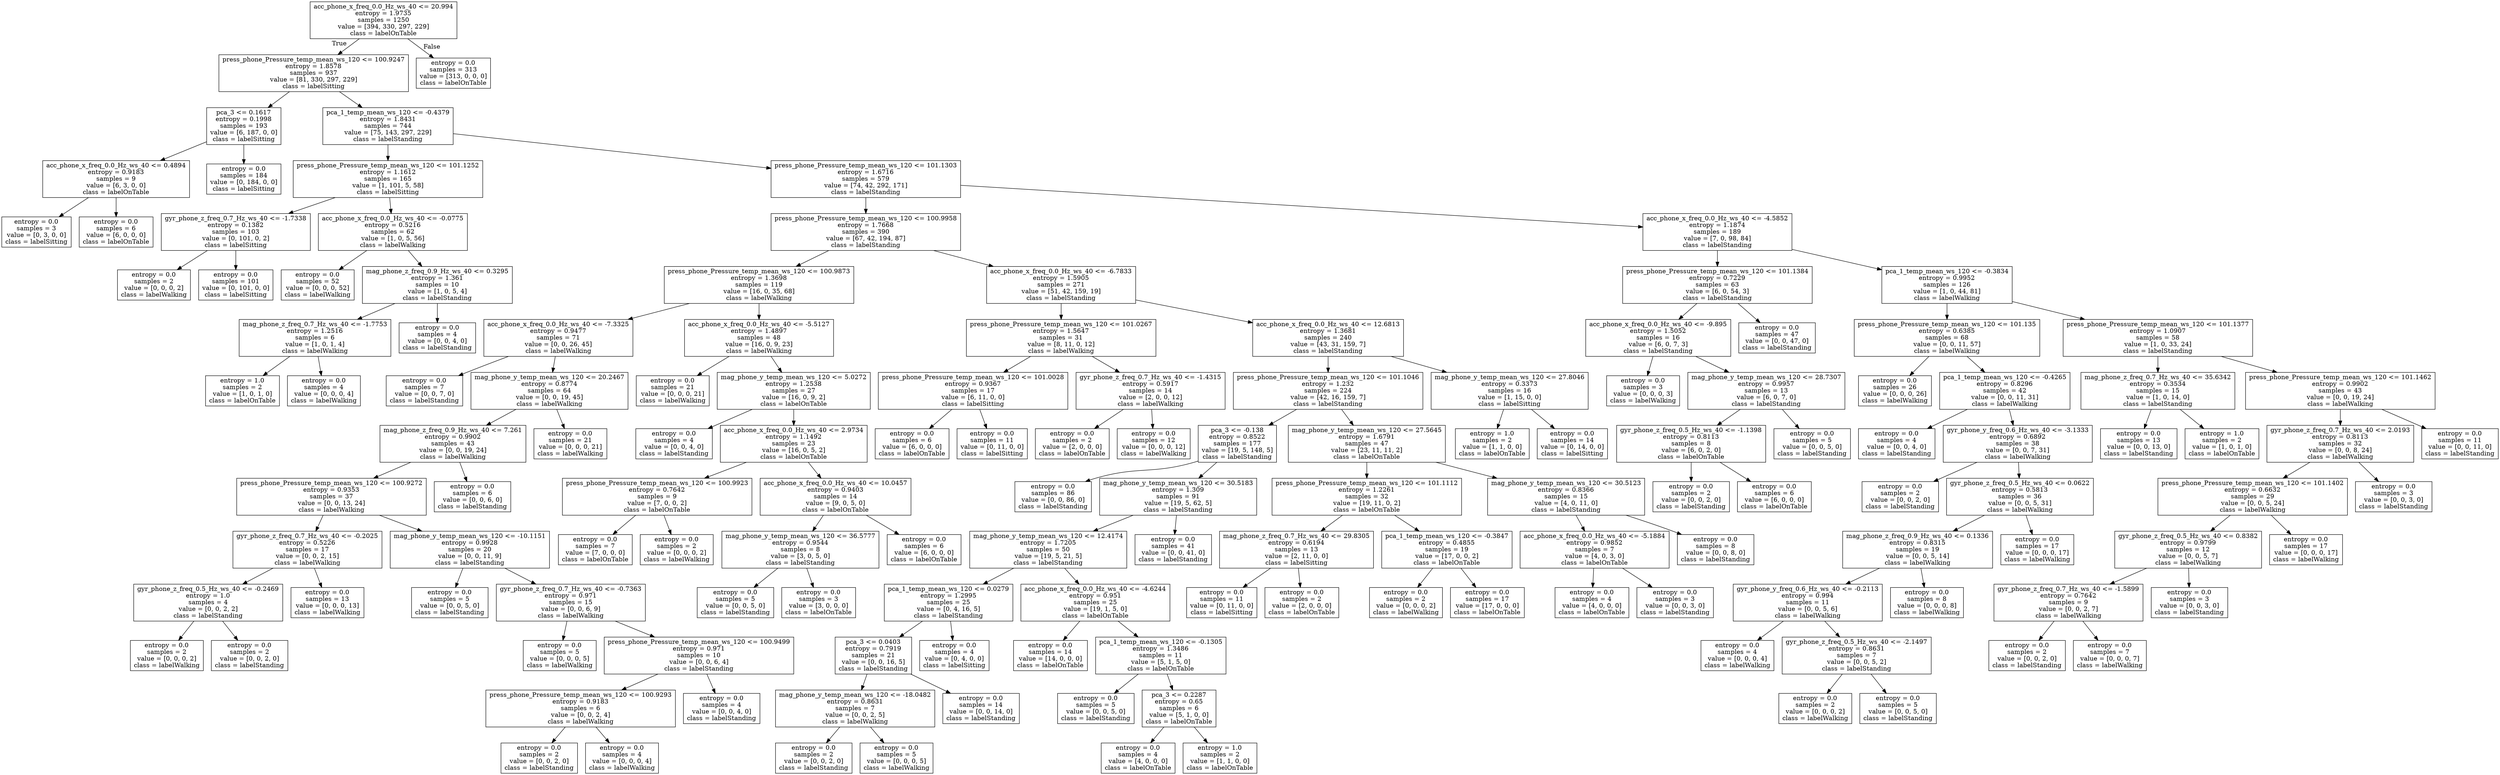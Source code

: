 digraph Tree {
node [shape=box] ;
0 [label="acc_phone_x_freq_0.0_Hz_ws_40 <= 20.994\nentropy = 1.9735\nsamples = 1250\nvalue = [394, 330, 297, 229]\nclass = labelOnTable"] ;
1 [label="press_phone_Pressure_temp_mean_ws_120 <= 100.9247\nentropy = 1.8578\nsamples = 937\nvalue = [81, 330, 297, 229]\nclass = labelSitting"] ;
0 -> 1 [labeldistance=2.5, labelangle=45, headlabel="True"] ;
2 [label="pca_3 <= 0.1617\nentropy = 0.1998\nsamples = 193\nvalue = [6, 187, 0, 0]\nclass = labelSitting"] ;
1 -> 2 ;
3 [label="acc_phone_x_freq_0.0_Hz_ws_40 <= 0.4894\nentropy = 0.9183\nsamples = 9\nvalue = [6, 3, 0, 0]\nclass = labelOnTable"] ;
2 -> 3 ;
4 [label="entropy = 0.0\nsamples = 3\nvalue = [0, 3, 0, 0]\nclass = labelSitting"] ;
3 -> 4 ;
5 [label="entropy = 0.0\nsamples = 6\nvalue = [6, 0, 0, 0]\nclass = labelOnTable"] ;
3 -> 5 ;
6 [label="entropy = 0.0\nsamples = 184\nvalue = [0, 184, 0, 0]\nclass = labelSitting"] ;
2 -> 6 ;
7 [label="pca_1_temp_mean_ws_120 <= -0.4379\nentropy = 1.8431\nsamples = 744\nvalue = [75, 143, 297, 229]\nclass = labelStanding"] ;
1 -> 7 ;
8 [label="press_phone_Pressure_temp_mean_ws_120 <= 101.1252\nentropy = 1.1612\nsamples = 165\nvalue = [1, 101, 5, 58]\nclass = labelSitting"] ;
7 -> 8 ;
9 [label="gyr_phone_z_freq_0.7_Hz_ws_40 <= -1.7338\nentropy = 0.1382\nsamples = 103\nvalue = [0, 101, 0, 2]\nclass = labelSitting"] ;
8 -> 9 ;
10 [label="entropy = 0.0\nsamples = 2\nvalue = [0, 0, 0, 2]\nclass = labelWalking"] ;
9 -> 10 ;
11 [label="entropy = 0.0\nsamples = 101\nvalue = [0, 101, 0, 0]\nclass = labelSitting"] ;
9 -> 11 ;
12 [label="acc_phone_x_freq_0.0_Hz_ws_40 <= -0.0775\nentropy = 0.5216\nsamples = 62\nvalue = [1, 0, 5, 56]\nclass = labelWalking"] ;
8 -> 12 ;
13 [label="entropy = 0.0\nsamples = 52\nvalue = [0, 0, 0, 52]\nclass = labelWalking"] ;
12 -> 13 ;
14 [label="mag_phone_z_freq_0.9_Hz_ws_40 <= 0.3295\nentropy = 1.361\nsamples = 10\nvalue = [1, 0, 5, 4]\nclass = labelStanding"] ;
12 -> 14 ;
15 [label="mag_phone_z_freq_0.7_Hz_ws_40 <= -1.7753\nentropy = 1.2516\nsamples = 6\nvalue = [1, 0, 1, 4]\nclass = labelWalking"] ;
14 -> 15 ;
16 [label="entropy = 1.0\nsamples = 2\nvalue = [1, 0, 1, 0]\nclass = labelOnTable"] ;
15 -> 16 ;
17 [label="entropy = 0.0\nsamples = 4\nvalue = [0, 0, 0, 4]\nclass = labelWalking"] ;
15 -> 17 ;
18 [label="entropy = 0.0\nsamples = 4\nvalue = [0, 0, 4, 0]\nclass = labelStanding"] ;
14 -> 18 ;
19 [label="press_phone_Pressure_temp_mean_ws_120 <= 101.1303\nentropy = 1.6716\nsamples = 579\nvalue = [74, 42, 292, 171]\nclass = labelStanding"] ;
7 -> 19 ;
20 [label="press_phone_Pressure_temp_mean_ws_120 <= 100.9958\nentropy = 1.7668\nsamples = 390\nvalue = [67, 42, 194, 87]\nclass = labelStanding"] ;
19 -> 20 ;
21 [label="press_phone_Pressure_temp_mean_ws_120 <= 100.9873\nentropy = 1.3698\nsamples = 119\nvalue = [16, 0, 35, 68]\nclass = labelWalking"] ;
20 -> 21 ;
22 [label="acc_phone_x_freq_0.0_Hz_ws_40 <= -7.3325\nentropy = 0.9477\nsamples = 71\nvalue = [0, 0, 26, 45]\nclass = labelWalking"] ;
21 -> 22 ;
23 [label="entropy = 0.0\nsamples = 7\nvalue = [0, 0, 7, 0]\nclass = labelStanding"] ;
22 -> 23 ;
24 [label="mag_phone_y_temp_mean_ws_120 <= 20.2467\nentropy = 0.8774\nsamples = 64\nvalue = [0, 0, 19, 45]\nclass = labelWalking"] ;
22 -> 24 ;
25 [label="mag_phone_z_freq_0.9_Hz_ws_40 <= 7.261\nentropy = 0.9902\nsamples = 43\nvalue = [0, 0, 19, 24]\nclass = labelWalking"] ;
24 -> 25 ;
26 [label="press_phone_Pressure_temp_mean_ws_120 <= 100.9272\nentropy = 0.9353\nsamples = 37\nvalue = [0, 0, 13, 24]\nclass = labelWalking"] ;
25 -> 26 ;
27 [label="gyr_phone_z_freq_0.7_Hz_ws_40 <= -0.2025\nentropy = 0.5226\nsamples = 17\nvalue = [0, 0, 2, 15]\nclass = labelWalking"] ;
26 -> 27 ;
28 [label="gyr_phone_z_freq_0.5_Hz_ws_40 <= -0.2469\nentropy = 1.0\nsamples = 4\nvalue = [0, 0, 2, 2]\nclass = labelStanding"] ;
27 -> 28 ;
29 [label="entropy = 0.0\nsamples = 2\nvalue = [0, 0, 0, 2]\nclass = labelWalking"] ;
28 -> 29 ;
30 [label="entropy = 0.0\nsamples = 2\nvalue = [0, 0, 2, 0]\nclass = labelStanding"] ;
28 -> 30 ;
31 [label="entropy = 0.0\nsamples = 13\nvalue = [0, 0, 0, 13]\nclass = labelWalking"] ;
27 -> 31 ;
32 [label="mag_phone_y_temp_mean_ws_120 <= -10.1151\nentropy = 0.9928\nsamples = 20\nvalue = [0, 0, 11, 9]\nclass = labelStanding"] ;
26 -> 32 ;
33 [label="entropy = 0.0\nsamples = 5\nvalue = [0, 0, 5, 0]\nclass = labelStanding"] ;
32 -> 33 ;
34 [label="gyr_phone_z_freq_0.7_Hz_ws_40 <= -0.7363\nentropy = 0.971\nsamples = 15\nvalue = [0, 0, 6, 9]\nclass = labelWalking"] ;
32 -> 34 ;
35 [label="entropy = 0.0\nsamples = 5\nvalue = [0, 0, 0, 5]\nclass = labelWalking"] ;
34 -> 35 ;
36 [label="press_phone_Pressure_temp_mean_ws_120 <= 100.9499\nentropy = 0.971\nsamples = 10\nvalue = [0, 0, 6, 4]\nclass = labelStanding"] ;
34 -> 36 ;
37 [label="press_phone_Pressure_temp_mean_ws_120 <= 100.9293\nentropy = 0.9183\nsamples = 6\nvalue = [0, 0, 2, 4]\nclass = labelWalking"] ;
36 -> 37 ;
38 [label="entropy = 0.0\nsamples = 2\nvalue = [0, 0, 2, 0]\nclass = labelStanding"] ;
37 -> 38 ;
39 [label="entropy = 0.0\nsamples = 4\nvalue = [0, 0, 0, 4]\nclass = labelWalking"] ;
37 -> 39 ;
40 [label="entropy = 0.0\nsamples = 4\nvalue = [0, 0, 4, 0]\nclass = labelStanding"] ;
36 -> 40 ;
41 [label="entropy = 0.0\nsamples = 6\nvalue = [0, 0, 6, 0]\nclass = labelStanding"] ;
25 -> 41 ;
42 [label="entropy = 0.0\nsamples = 21\nvalue = [0, 0, 0, 21]\nclass = labelWalking"] ;
24 -> 42 ;
43 [label="acc_phone_x_freq_0.0_Hz_ws_40 <= -5.5127\nentropy = 1.4897\nsamples = 48\nvalue = [16, 0, 9, 23]\nclass = labelWalking"] ;
21 -> 43 ;
44 [label="entropy = 0.0\nsamples = 21\nvalue = [0, 0, 0, 21]\nclass = labelWalking"] ;
43 -> 44 ;
45 [label="mag_phone_y_temp_mean_ws_120 <= 5.0272\nentropy = 1.2538\nsamples = 27\nvalue = [16, 0, 9, 2]\nclass = labelOnTable"] ;
43 -> 45 ;
46 [label="entropy = 0.0\nsamples = 4\nvalue = [0, 0, 4, 0]\nclass = labelStanding"] ;
45 -> 46 ;
47 [label="acc_phone_x_freq_0.0_Hz_ws_40 <= 2.9734\nentropy = 1.1492\nsamples = 23\nvalue = [16, 0, 5, 2]\nclass = labelOnTable"] ;
45 -> 47 ;
48 [label="press_phone_Pressure_temp_mean_ws_120 <= 100.9923\nentropy = 0.7642\nsamples = 9\nvalue = [7, 0, 0, 2]\nclass = labelOnTable"] ;
47 -> 48 ;
49 [label="entropy = 0.0\nsamples = 7\nvalue = [7, 0, 0, 0]\nclass = labelOnTable"] ;
48 -> 49 ;
50 [label="entropy = 0.0\nsamples = 2\nvalue = [0, 0, 0, 2]\nclass = labelWalking"] ;
48 -> 50 ;
51 [label="acc_phone_x_freq_0.0_Hz_ws_40 <= 10.0457\nentropy = 0.9403\nsamples = 14\nvalue = [9, 0, 5, 0]\nclass = labelOnTable"] ;
47 -> 51 ;
52 [label="mag_phone_y_temp_mean_ws_120 <= 36.5777\nentropy = 0.9544\nsamples = 8\nvalue = [3, 0, 5, 0]\nclass = labelStanding"] ;
51 -> 52 ;
53 [label="entropy = 0.0\nsamples = 5\nvalue = [0, 0, 5, 0]\nclass = labelStanding"] ;
52 -> 53 ;
54 [label="entropy = 0.0\nsamples = 3\nvalue = [3, 0, 0, 0]\nclass = labelOnTable"] ;
52 -> 54 ;
55 [label="entropy = 0.0\nsamples = 6\nvalue = [6, 0, 0, 0]\nclass = labelOnTable"] ;
51 -> 55 ;
56 [label="acc_phone_x_freq_0.0_Hz_ws_40 <= -6.7833\nentropy = 1.5905\nsamples = 271\nvalue = [51, 42, 159, 19]\nclass = labelStanding"] ;
20 -> 56 ;
57 [label="press_phone_Pressure_temp_mean_ws_120 <= 101.0267\nentropy = 1.5647\nsamples = 31\nvalue = [8, 11, 0, 12]\nclass = labelWalking"] ;
56 -> 57 ;
58 [label="press_phone_Pressure_temp_mean_ws_120 <= 101.0028\nentropy = 0.9367\nsamples = 17\nvalue = [6, 11, 0, 0]\nclass = labelSitting"] ;
57 -> 58 ;
59 [label="entropy = 0.0\nsamples = 6\nvalue = [6, 0, 0, 0]\nclass = labelOnTable"] ;
58 -> 59 ;
60 [label="entropy = 0.0\nsamples = 11\nvalue = [0, 11, 0, 0]\nclass = labelSitting"] ;
58 -> 60 ;
61 [label="gyr_phone_z_freq_0.7_Hz_ws_40 <= -1.4315\nentropy = 0.5917\nsamples = 14\nvalue = [2, 0, 0, 12]\nclass = labelWalking"] ;
57 -> 61 ;
62 [label="entropy = 0.0\nsamples = 2\nvalue = [2, 0, 0, 0]\nclass = labelOnTable"] ;
61 -> 62 ;
63 [label="entropy = 0.0\nsamples = 12\nvalue = [0, 0, 0, 12]\nclass = labelWalking"] ;
61 -> 63 ;
64 [label="acc_phone_x_freq_0.0_Hz_ws_40 <= 12.6813\nentropy = 1.3681\nsamples = 240\nvalue = [43, 31, 159, 7]\nclass = labelStanding"] ;
56 -> 64 ;
65 [label="press_phone_Pressure_temp_mean_ws_120 <= 101.1046\nentropy = 1.232\nsamples = 224\nvalue = [42, 16, 159, 7]\nclass = labelStanding"] ;
64 -> 65 ;
66 [label="pca_3 <= -0.138\nentropy = 0.8522\nsamples = 177\nvalue = [19, 5, 148, 5]\nclass = labelStanding"] ;
65 -> 66 ;
67 [label="entropy = 0.0\nsamples = 86\nvalue = [0, 0, 86, 0]\nclass = labelStanding"] ;
66 -> 67 ;
68 [label="mag_phone_y_temp_mean_ws_120 <= 30.5183\nentropy = 1.309\nsamples = 91\nvalue = [19, 5, 62, 5]\nclass = labelStanding"] ;
66 -> 68 ;
69 [label="mag_phone_y_temp_mean_ws_120 <= 12.4174\nentropy = 1.7205\nsamples = 50\nvalue = [19, 5, 21, 5]\nclass = labelStanding"] ;
68 -> 69 ;
70 [label="pca_1_temp_mean_ws_120 <= 0.0279\nentropy = 1.2995\nsamples = 25\nvalue = [0, 4, 16, 5]\nclass = labelStanding"] ;
69 -> 70 ;
71 [label="pca_3 <= 0.0403\nentropy = 0.7919\nsamples = 21\nvalue = [0, 0, 16, 5]\nclass = labelStanding"] ;
70 -> 71 ;
72 [label="mag_phone_y_temp_mean_ws_120 <= -18.0482\nentropy = 0.8631\nsamples = 7\nvalue = [0, 0, 2, 5]\nclass = labelWalking"] ;
71 -> 72 ;
73 [label="entropy = 0.0\nsamples = 2\nvalue = [0, 0, 2, 0]\nclass = labelStanding"] ;
72 -> 73 ;
74 [label="entropy = 0.0\nsamples = 5\nvalue = [0, 0, 0, 5]\nclass = labelWalking"] ;
72 -> 74 ;
75 [label="entropy = 0.0\nsamples = 14\nvalue = [0, 0, 14, 0]\nclass = labelStanding"] ;
71 -> 75 ;
76 [label="entropy = 0.0\nsamples = 4\nvalue = [0, 4, 0, 0]\nclass = labelSitting"] ;
70 -> 76 ;
77 [label="acc_phone_x_freq_0.0_Hz_ws_40 <= -4.6244\nentropy = 0.951\nsamples = 25\nvalue = [19, 1, 5, 0]\nclass = labelOnTable"] ;
69 -> 77 ;
78 [label="entropy = 0.0\nsamples = 14\nvalue = [14, 0, 0, 0]\nclass = labelOnTable"] ;
77 -> 78 ;
79 [label="pca_1_temp_mean_ws_120 <= -0.1305\nentropy = 1.3486\nsamples = 11\nvalue = [5, 1, 5, 0]\nclass = labelOnTable"] ;
77 -> 79 ;
80 [label="entropy = 0.0\nsamples = 5\nvalue = [0, 0, 5, 0]\nclass = labelStanding"] ;
79 -> 80 ;
81 [label="pca_3 <= 0.2287\nentropy = 0.65\nsamples = 6\nvalue = [5, 1, 0, 0]\nclass = labelOnTable"] ;
79 -> 81 ;
82 [label="entropy = 0.0\nsamples = 4\nvalue = [4, 0, 0, 0]\nclass = labelOnTable"] ;
81 -> 82 ;
83 [label="entropy = 1.0\nsamples = 2\nvalue = [1, 1, 0, 0]\nclass = labelOnTable"] ;
81 -> 83 ;
84 [label="entropy = 0.0\nsamples = 41\nvalue = [0, 0, 41, 0]\nclass = labelStanding"] ;
68 -> 84 ;
85 [label="mag_phone_y_temp_mean_ws_120 <= 27.5645\nentropy = 1.6791\nsamples = 47\nvalue = [23, 11, 11, 2]\nclass = labelOnTable"] ;
65 -> 85 ;
86 [label="press_phone_Pressure_temp_mean_ws_120 <= 101.1112\nentropy = 1.2261\nsamples = 32\nvalue = [19, 11, 0, 2]\nclass = labelOnTable"] ;
85 -> 86 ;
87 [label="mag_phone_z_freq_0.7_Hz_ws_40 <= 29.8305\nentropy = 0.6194\nsamples = 13\nvalue = [2, 11, 0, 0]\nclass = labelSitting"] ;
86 -> 87 ;
88 [label="entropy = 0.0\nsamples = 11\nvalue = [0, 11, 0, 0]\nclass = labelSitting"] ;
87 -> 88 ;
89 [label="entropy = 0.0\nsamples = 2\nvalue = [2, 0, 0, 0]\nclass = labelOnTable"] ;
87 -> 89 ;
90 [label="pca_1_temp_mean_ws_120 <= -0.3847\nentropy = 0.4855\nsamples = 19\nvalue = [17, 0, 0, 2]\nclass = labelOnTable"] ;
86 -> 90 ;
91 [label="entropy = 0.0\nsamples = 2\nvalue = [0, 0, 0, 2]\nclass = labelWalking"] ;
90 -> 91 ;
92 [label="entropy = 0.0\nsamples = 17\nvalue = [17, 0, 0, 0]\nclass = labelOnTable"] ;
90 -> 92 ;
93 [label="mag_phone_y_temp_mean_ws_120 <= 30.5123\nentropy = 0.8366\nsamples = 15\nvalue = [4, 0, 11, 0]\nclass = labelStanding"] ;
85 -> 93 ;
94 [label="acc_phone_x_freq_0.0_Hz_ws_40 <= -5.1884\nentropy = 0.9852\nsamples = 7\nvalue = [4, 0, 3, 0]\nclass = labelOnTable"] ;
93 -> 94 ;
95 [label="entropy = 0.0\nsamples = 4\nvalue = [4, 0, 0, 0]\nclass = labelOnTable"] ;
94 -> 95 ;
96 [label="entropy = 0.0\nsamples = 3\nvalue = [0, 0, 3, 0]\nclass = labelStanding"] ;
94 -> 96 ;
97 [label="entropy = 0.0\nsamples = 8\nvalue = [0, 0, 8, 0]\nclass = labelStanding"] ;
93 -> 97 ;
98 [label="mag_phone_y_temp_mean_ws_120 <= 27.8046\nentropy = 0.3373\nsamples = 16\nvalue = [1, 15, 0, 0]\nclass = labelSitting"] ;
64 -> 98 ;
99 [label="entropy = 1.0\nsamples = 2\nvalue = [1, 1, 0, 0]\nclass = labelOnTable"] ;
98 -> 99 ;
100 [label="entropy = 0.0\nsamples = 14\nvalue = [0, 14, 0, 0]\nclass = labelSitting"] ;
98 -> 100 ;
101 [label="acc_phone_x_freq_0.0_Hz_ws_40 <= -4.5852\nentropy = 1.1874\nsamples = 189\nvalue = [7, 0, 98, 84]\nclass = labelStanding"] ;
19 -> 101 ;
102 [label="press_phone_Pressure_temp_mean_ws_120 <= 101.1384\nentropy = 0.7229\nsamples = 63\nvalue = [6, 0, 54, 3]\nclass = labelStanding"] ;
101 -> 102 ;
103 [label="acc_phone_x_freq_0.0_Hz_ws_40 <= -9.895\nentropy = 1.5052\nsamples = 16\nvalue = [6, 0, 7, 3]\nclass = labelStanding"] ;
102 -> 103 ;
104 [label="entropy = 0.0\nsamples = 3\nvalue = [0, 0, 0, 3]\nclass = labelWalking"] ;
103 -> 104 ;
105 [label="mag_phone_y_temp_mean_ws_120 <= 28.7307\nentropy = 0.9957\nsamples = 13\nvalue = [6, 0, 7, 0]\nclass = labelStanding"] ;
103 -> 105 ;
106 [label="gyr_phone_z_freq_0.5_Hz_ws_40 <= -1.1398\nentropy = 0.8113\nsamples = 8\nvalue = [6, 0, 2, 0]\nclass = labelOnTable"] ;
105 -> 106 ;
107 [label="entropy = 0.0\nsamples = 2\nvalue = [0, 0, 2, 0]\nclass = labelStanding"] ;
106 -> 107 ;
108 [label="entropy = 0.0\nsamples = 6\nvalue = [6, 0, 0, 0]\nclass = labelOnTable"] ;
106 -> 108 ;
109 [label="entropy = 0.0\nsamples = 5\nvalue = [0, 0, 5, 0]\nclass = labelStanding"] ;
105 -> 109 ;
110 [label="entropy = 0.0\nsamples = 47\nvalue = [0, 0, 47, 0]\nclass = labelStanding"] ;
102 -> 110 ;
111 [label="pca_1_temp_mean_ws_120 <= -0.3834\nentropy = 0.9952\nsamples = 126\nvalue = [1, 0, 44, 81]\nclass = labelWalking"] ;
101 -> 111 ;
112 [label="press_phone_Pressure_temp_mean_ws_120 <= 101.135\nentropy = 0.6385\nsamples = 68\nvalue = [0, 0, 11, 57]\nclass = labelWalking"] ;
111 -> 112 ;
113 [label="entropy = 0.0\nsamples = 26\nvalue = [0, 0, 0, 26]\nclass = labelWalking"] ;
112 -> 113 ;
114 [label="pca_1_temp_mean_ws_120 <= -0.4265\nentropy = 0.8296\nsamples = 42\nvalue = [0, 0, 11, 31]\nclass = labelWalking"] ;
112 -> 114 ;
115 [label="entropy = 0.0\nsamples = 4\nvalue = [0, 0, 4, 0]\nclass = labelStanding"] ;
114 -> 115 ;
116 [label="gyr_phone_y_freq_0.6_Hz_ws_40 <= -3.1333\nentropy = 0.6892\nsamples = 38\nvalue = [0, 0, 7, 31]\nclass = labelWalking"] ;
114 -> 116 ;
117 [label="entropy = 0.0\nsamples = 2\nvalue = [0, 0, 2, 0]\nclass = labelStanding"] ;
116 -> 117 ;
118 [label="gyr_phone_z_freq_0.5_Hz_ws_40 <= 0.0622\nentropy = 0.5813\nsamples = 36\nvalue = [0, 0, 5, 31]\nclass = labelWalking"] ;
116 -> 118 ;
119 [label="mag_phone_z_freq_0.9_Hz_ws_40 <= 0.1336\nentropy = 0.8315\nsamples = 19\nvalue = [0, 0, 5, 14]\nclass = labelWalking"] ;
118 -> 119 ;
120 [label="gyr_phone_y_freq_0.6_Hz_ws_40 <= -0.2113\nentropy = 0.994\nsamples = 11\nvalue = [0, 0, 5, 6]\nclass = labelWalking"] ;
119 -> 120 ;
121 [label="entropy = 0.0\nsamples = 4\nvalue = [0, 0, 0, 4]\nclass = labelWalking"] ;
120 -> 121 ;
122 [label="gyr_phone_z_freq_0.5_Hz_ws_40 <= -2.1497\nentropy = 0.8631\nsamples = 7\nvalue = [0, 0, 5, 2]\nclass = labelStanding"] ;
120 -> 122 ;
123 [label="entropy = 0.0\nsamples = 2\nvalue = [0, 0, 0, 2]\nclass = labelWalking"] ;
122 -> 123 ;
124 [label="entropy = 0.0\nsamples = 5\nvalue = [0, 0, 5, 0]\nclass = labelStanding"] ;
122 -> 124 ;
125 [label="entropy = 0.0\nsamples = 8\nvalue = [0, 0, 0, 8]\nclass = labelWalking"] ;
119 -> 125 ;
126 [label="entropy = 0.0\nsamples = 17\nvalue = [0, 0, 0, 17]\nclass = labelWalking"] ;
118 -> 126 ;
127 [label="press_phone_Pressure_temp_mean_ws_120 <= 101.1377\nentropy = 1.0907\nsamples = 58\nvalue = [1, 0, 33, 24]\nclass = labelStanding"] ;
111 -> 127 ;
128 [label="mag_phone_z_freq_0.7_Hz_ws_40 <= 35.6342\nentropy = 0.3534\nsamples = 15\nvalue = [1, 0, 14, 0]\nclass = labelStanding"] ;
127 -> 128 ;
129 [label="entropy = 0.0\nsamples = 13\nvalue = [0, 0, 13, 0]\nclass = labelStanding"] ;
128 -> 129 ;
130 [label="entropy = 1.0\nsamples = 2\nvalue = [1, 0, 1, 0]\nclass = labelOnTable"] ;
128 -> 130 ;
131 [label="press_phone_Pressure_temp_mean_ws_120 <= 101.1462\nentropy = 0.9902\nsamples = 43\nvalue = [0, 0, 19, 24]\nclass = labelWalking"] ;
127 -> 131 ;
132 [label="gyr_phone_z_freq_0.7_Hz_ws_40 <= 2.0193\nentropy = 0.8113\nsamples = 32\nvalue = [0, 0, 8, 24]\nclass = labelWalking"] ;
131 -> 132 ;
133 [label="press_phone_Pressure_temp_mean_ws_120 <= 101.1402\nentropy = 0.6632\nsamples = 29\nvalue = [0, 0, 5, 24]\nclass = labelWalking"] ;
132 -> 133 ;
134 [label="gyr_phone_z_freq_0.5_Hz_ws_40 <= 0.8382\nentropy = 0.9799\nsamples = 12\nvalue = [0, 0, 5, 7]\nclass = labelWalking"] ;
133 -> 134 ;
135 [label="gyr_phone_z_freq_0.7_Hz_ws_40 <= -1.5899\nentropy = 0.7642\nsamples = 9\nvalue = [0, 0, 2, 7]\nclass = labelWalking"] ;
134 -> 135 ;
136 [label="entropy = 0.0\nsamples = 2\nvalue = [0, 0, 2, 0]\nclass = labelStanding"] ;
135 -> 136 ;
137 [label="entropy = 0.0\nsamples = 7\nvalue = [0, 0, 0, 7]\nclass = labelWalking"] ;
135 -> 137 ;
138 [label="entropy = 0.0\nsamples = 3\nvalue = [0, 0, 3, 0]\nclass = labelStanding"] ;
134 -> 138 ;
139 [label="entropy = 0.0\nsamples = 17\nvalue = [0, 0, 0, 17]\nclass = labelWalking"] ;
133 -> 139 ;
140 [label="entropy = 0.0\nsamples = 3\nvalue = [0, 0, 3, 0]\nclass = labelStanding"] ;
132 -> 140 ;
141 [label="entropy = 0.0\nsamples = 11\nvalue = [0, 0, 11, 0]\nclass = labelStanding"] ;
131 -> 141 ;
142 [label="entropy = 0.0\nsamples = 313\nvalue = [313, 0, 0, 0]\nclass = labelOnTable"] ;
0 -> 142 [labeldistance=2.5, labelangle=-45, headlabel="False"] ;
}